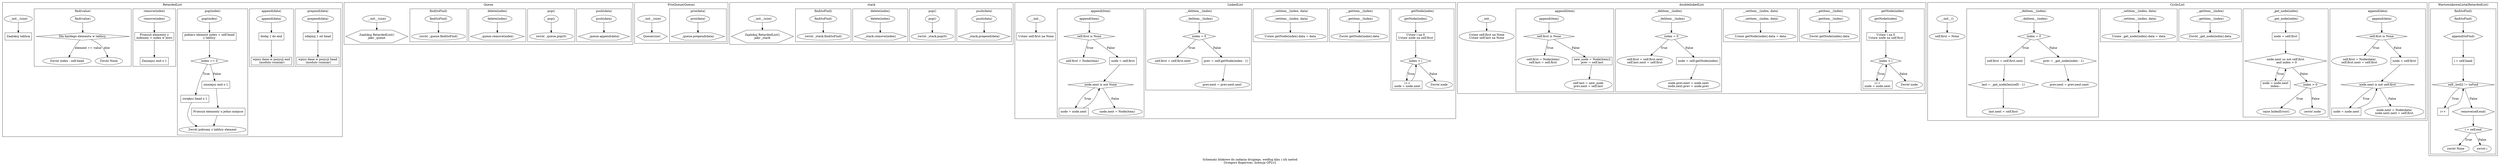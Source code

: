 digraph {
    compound=true;
    subgraph cluster_rlist {
        rlist_init [
            label="__init__(size)"
            shape="oval"
        ]
            rlist_init_alloc [
                label="Zaalokuj tablicę"
                shape="rect"
            ]
            rlist_init -> rlist_init_alloc;
        label = "RetardedList"
        subgraph cluster_rlist_prepend {
            rlist_prepend [
                label="prepend(data)"
                shape="oval"
            ]
                rlist_prepend_min [
                    label="odejmij 1 od head"
                    shape="rect"
                ]
                rlist_prepend -> rlist_prepend_min;
                    rlist_prepend_add [
                        label="wpisz dane w pozycji head\n (modulo rozmiar)"
                        shape="rect"
                    ]
                    rlist_prepend_min -> rlist_prepend_add;
            label = "prepend(data)"
        }

        subgraph cluster_rlist_append {
            rlist_append [
                label="append(data)"
                shape="oval"
            ]
                rlist_append_min [
                    label="dodaj 1 do end"
                    shape="rect"
                ]
                rlist_append -> rlist_append_min;
                    rlist_append_add [
                        label="wpisz dane w pozycji end\n (modulo rozmiar)"
                        shape="rect"
                    ]
                    rlist_append_min -> rlist_append_add;
            label="append(data)"
        }

        subgraph cluster_rlist_pop {
            rlist_pop [
                label="pop(index)"
                shape="oval"
            ]
                rlist_pop_1 [
                    label="pobierz element index + self.head\nz tablicy"
                    shape="rect"
                ]
                rlist_pop -> rlist_pop_1;
                    rlist_pop_2 [
                        label="index == 0"
                        shape="diamond"
                    ]
                    rlist_pop_1 -> rlist_pop_2;
                        rlist_pop_3a [
                            label="zwiększ head o 1"
                            shape="rect"
                        ]
                            rlist_pop_2 -> rlist_pop_3a [label="True"];
                        rlist_pop_3b [
                            label="zmniejsz end o 1"
                            shape="rect"
                        ]
                            rlist_pop_2 -> rlist_pop_3b [label="False"];
                            rlist_pop_4b [
                                label="Przesuń elementy o jedno miejsce"
                                shape="rect"
                            ]
                                rlist_pop_3b -> rlist_pop_4b;
                        rlist_pop_return [
                            label="Zwróć pobrany z tablicy element"
                            shape="oval"
                        ]
                            rlist_pop_3a -> rlist_pop_return;
                            rlist_pop_4b -> rlist_pop_return;
            label="pop(index)"
        }

        subgraph cluster_rlist_remove {
            rlist_remove [
                label="remove(index)"
                shape="oval"
            ]
                rlist_remove1 [
                    label="Przesuń elementy z\nindexem > index w lewo"
                    shape="rect"
                ]
                    rlist_remove -> rlist_remove1;
                    rlist_remove2 [
                        label="Zmniejsz end o 1"
                        shape="rect"
                    ]
                        rlist_remove1 -> rlist_remove2;
            label="remove(index)"
        }

        subgraph cluster_rlist_find {
            rlist_find [
                label="find(value)"
                shape="oval"
            ]
                rlist_find1 [
                    label="Dla każdego elementu w tablicy:"
                    shape="diamond"
                ]
                    rlist_find -> rlist_find1;
                    rlist_find2 [
                        label="Zwróć index - self.head"
                        shape="oval"
                    ]
                        rlist_find1 -> rlist_find2 [
                            label="element == value"
                        ]
                    rlist_find3 [
                        label="Zwróć None"
                        shape="oval"
                    ]
                        rlist_find1 -> rlist_find3 [
                            label="else"
                        ]
            label="find(value)"
        }
    }

    subgraph cluster_queue {
        queue_init [
            label="__init__(size)"
            shape="oval"
        ]
            queue_init_2 [
                label="Zaalokuj RetardedList()\njako _queue"
                shape="hexagon"
            ]
            queue_init -> queue_init_2;
        
        subgraph cluster_queue_push {
            queue_push [
                label="push(data)"
                shape="oval"
            ]
                queue_push_2 [
                    label="_queue.append(data)"
                    shape="hexagon"
                ]
                queue_push -> queue_push_2;
            label="push(data)"
        }

        subgraph cluster_queue_pop {
            queue_pop [
                label="pop()"
                shape="oval"
            ]
                queue_pop_2 [
                    label="zwróć _queue.pop(0)"
                    shape="oval"
                ]
                queue_pop -> queue_pop_2;
            label="pop()"
        }

        subgraph cluster_queue_delete {
            queue_delete [
                label="delete(index)"
                shape="oval"
            ]
                queue_delete_2 [
                    label="_queue.remove(index)"
                    shape="hexagon"
                ]
                queue_delete -> queue_delete_2;
            label="delete(index)"
        }

        subgraph cluster_queue_find {
            queue_find [
                label="find(toFind)"
                shape="oval"
            ]
                queue_find_2 [
                    label="zwróć _queue.find(toFind)"
                    shape="oval"
                ]
                queue_find -> queue_find_2;
            label="find(toFind)"
        }
        label="Queue"
    }

    subgraph cluster_prioqueue {
        prioqueue_init [
            label="__init__(size)"
            shape="oval"
        ]
            prioqueue_init_2 [
                label="Queue(size)"
                shape="hexagon"
            ]
            prioqueue_init -> prioqueue_init_2;
        subgraph cluster_prioqueue_prio {
            prioqueue_prio [
                label="prio(data)"
                shape="oval"
            ]
                prioqueue_prio_2 [
                    label="_queue.prepend(data)"
                    shape="hexagon"
                ]
                prioqueue_prio -> prioqueue_prio_2;
            label="prio(data)"
        }
        label="PrioQueue(Queue)"
    }

    subgraph cluster_stack {
        stack_init [
            label="__init__(size)"
            shape="oval"
        ]
            stack_init_2 [
                label="Zaalokuj RetardedList()\njako _stack"
                shape="hexagon"
            ]
            stack_init -> stack_init_2;
        
        subgraph cluster_stack_push {
            stack_push [
                label="push(data)"
                shape="oval"
            ]
                stack_push_2 [
                    label="_stack.prepend(data)"
                    shape="hexagon"
                ]
                stack_push -> stack_push_2;
            label="push(data)"
        }

        subgraph cluster_stack_pop {
            stack_pop [
                label="pop()"
                shape="oval"
            ]
                stack_pop_2 [
                    label="zwróć _stack.pop(0)"
                    shape="oval"
                ]
                stack_pop -> stack_pop_2;
            label="pop()"
        }

        subgraph cluster_stack_delete {
            stack_delete [
                label="delete(index)"
                shape="oval"
            ]
                stack_delete_2 [
                    label="_stack.remove(index)"
                    shape="hexagon"
                ]
                stack_delete -> stack_delete_2;
            label="delete(index)"
        }

        subgraph cluster_stack_find {
            stack_find [
                label="find(toFind)"
                shape="oval"
            ]
                stack_find_2 [
                    label="zwróć _stack.find(toFind)"
                    shape="oval"
                ]
                stack_find -> stack_find_2;
            label="find(toFind)"
        }
        label="stack"
    }

    subgraph cluster_linked {
        linked_init [
            label="__init__"
            shape="oval"
        ]
            linked_init2 [
                label="Ustaw self.first na None"
                shape="rect"
            ]
            linked_init -> linked_init2;

        subgraph cluster_linked_getnode {
            linked_getnode [
                label="getNode(index)"
                shape="oval"
            ]
                linked_getnode2 [
                    label="Ustaw i na 0\nUstaw node na self.first"
                    shape="rect"
                ]
                linked_getnode -> linked_getnode2;
                    linked_getnode3 [
                        label="index > i"
                        shape="diamond"
                    ]
                    linked_getnode2 -> linked_getnode3;
                        linked_getnode4 [
                            label="i++\nnode = node.next"
                            shape="rect"
                        ]
                            linked_getnode3 -> linked_getnode4 [label="True"];
                            linked_getnode4 -> linked_getnode3;
                        linked_getnode5 [
                            label="Zwróć node"
                            shape="oval"
                        ]
                        linked_getnode3 -> linked_getnode5 [label="False"];
            label="getNode(index)"
        }

        subgraph cluster_linked_getitem {
            linked_getitem [
                label="__getitem__(index)"
                shape="oval"
            ]
                linked_getitem2 [
                    label="Zwróć getNode(index).data"
                    shape="oval"
                ]
                linked_getitem->linked_getitem2;
            label="__getitem__(index)"
        }

        subgraph cluster_linked_setitem {
            linked_setitem [
                label="__setitem__(index, data)"
                shape="oval"
            ]
                linked_setitem2 [
                    label="Ustaw getNode(index).data = data"
                    shape="oval"
                ]
                linked_setitem->linked_setitem2;
            label="__setitem__(index, data)"
        }

        subgraph cluster_linked_delitem {
            linked_delitem [
                label="__delitem__(index)"
                shape="oval"
            ]
                linked_delitem2 [
                    label="index = 0"
                    shape="diamond"
                ]
                    linked_delitem -> linked_delitem2;
                    linked_delitem3a [
                        label="self.first = self.first.next"
                        shape="oval"
                    ]
                        linked_delitem2 -> linked_delitem3a [label="True"];
                    linked_delitem3b [
                        label="prev = self.getNode(index - 1)"
                        shape="rect"
                    ]
                        linked_delitem2 -> linked_delitem3b [label="False"];
                        linked_delitem4b [
                            label="prev.next = prev.next.next"
                            shape="oval"
                        ]
                            linked_delitem3b -> linked_delitem4b;
            label="__delitem__(index)"
        }

        subgraph cluster_linked_append {
            linked_append [
                label="append(item)"
                shape="oval"
            ]
                linked_append2 [
                    label="self.first is None"
                    shape="diamond"
                ]
                    linked_append -> linked_append2;
                    linked_append3a [
                        label="self.first = Node(item)"
                        shape="oval"
                    ]
                        linked_append2 -> linked_append3a [label="True"]
                    linked_append3b [
                        label="node = self.first"
                        shape="rect"
                    ]
                        linked_append2 -> linked_append3b [label="False"]
                        linked_append4b [
                            label="node.next is not None"
                            shape="diamond"
                        ]
                            linked_append3b -> linked_append4b;
                            linked_append5ba [
                                label="node = node.next"
                                shape="rect"
                            ]
                                linked_append4b -> linked_append5ba [label=True]
                                linked_append5ba -> linked_append4b;
                            linked_append5b [
                                label="node.next = Node(item)"
                                shape="oval"
                            ]
                                linked_append4b -> linked_append5b [label=False]
            label="append(item)"
        }
        label="LinkedList"
    }

    subgraph cluster_doublelinked {
        doublelinked_init [
            label="__init__"
            shape="oval"
        ]
            doublelinked_init2 [
                label="Ustaw self.first na None\nUstaw self.last na None"
                shape="oval"
            ]
            doublelinked_init -> doublelinked_init2;

        subgraph cluster_doublelinked_getnode {
            doublelinked_getnode [
                label="getNode(index)"
                shape="oval"
            ]
                doublelinked_getnode2 [
                    label="Ustaw i na 0\nUstaw node na self.first"
                    shape="rect"
                ]
                doublelinked_getnode -> doublelinked_getnode2;
                    doublelinked_getnode3 [
                        label="index > i"
                        shape="diamond"
                    ]
                    doublelinked_getnode2 -> doublelinked_getnode3;
                        doublelinked_getnode4 [
                            label="i++\nnode = node.next"
                            shape="rect"
                        ]
                            doublelinked_getnode3 -> doublelinked_getnode4 [label="True"];
                            doublelinked_getnode4 -> doublelinked_getnode3;
                        doublelinked_getnode5 [
                            label="Zwróć node"
                            shape="oval"
                        ]
                        doublelinked_getnode3 -> doublelinked_getnode5 [label="False"];
            label="getNode(index)"
        }

        subgraph cluster_doublelinked_getitem {
            doublelinked_getitem [
                label="__getitem__(index)"
                shape="oval"
            ]
                doublelinked_getitem2 [
                    label="Zwróć getNode(index).data"
                    shape="oval"
                ]
                doublelinked_getitem->doublelinked_getitem2;
            label="__getitem__(index)"
        }

        subgraph cluster_doublelinked_setitem {
            doublelinked_setitem [
                label="__setitem__(index, data)"
                shape="oval"
            ]
                doublelinked_setitem2 [
                    label="Ustaw getNode(index).data = data"
                    shape="oval"
                ]
                doublelinked_setitem->doublelinked_setitem2;
            label="__setitem__(index, data)"
        }

        subgraph cluster_doublelinked_delitem {
            doublelinked_delitem [
                label="__delitem__(index)"
                shape="oval"
            ]
                doublelinked_delitem2 [
                    label="index = 0"
                    shape="diamond"
                ]
                    doublelinked_delitem -> doublelinked_delitem2;
                    doublelinked_delitem3a [
                        label="self.first = self.first.next\nself.last.next = self.first"
                        shape="oval"
                    ]
                        doublelinked_delitem2 -> doublelinked_delitem3a [label="True"];
                    doublelinked_delitem3b [
                        label="node = self.getNode(index)"
                        shape="rect"
                    ]
                        doublelinked_delitem2 -> doublelinked_delitem3b [label="False"];
                        doublelinked_delitem4b [
                            label="node.prev.next = node.next\nnode.next.prev = node.prev"
                            shape="oval"
                        ]
                            doublelinked_delitem3b -> doublelinked_delitem4b;
            label="__delitem__(index)"
        }

        subgraph cluster_doublelinked_append {
            doublelinked_append [
                label="append(item)"
                shape="oval"
            ]
                doublelinked_append2 [
                    label="self.first is None"
                    shape="diamond"
                ]
                    doublelinked_append -> doublelinked_append2;
                    doublelinked_append3a [
                        label="self.first = Node(item)\nself.last = self.first"
                        shape="oval"
                    ]
                        doublelinked_append2 -> doublelinked_append3a [label="True"]
                    doublelinked_append3b [
                        label="new_node = Node(item)]\nprev = self.last"
                        shape="rect"
                    ]   
                        doublelinked_append2 -> doublelinked_append3b [label="False"]
                        doublelinked_append4 [
                            label="self.last = new_node\nprev.next = self.last"
                            shape="oval"
                        ]  
                            doublelinked_append3b -> doublelinked_append4;
            label="append(item)"
        }
        label="doublelinkedList"
    }

    subgraph cluster_cyclic {
        cyclic_init [label="__init__()", shape="oval"]
            cyclic_init2 [label="self.first = None", shape="oval"]
                cyclic_init -> cyclic_init2;

        subgraph cluster_cyclic_append {
            cyclic_append [label="append(data)", shape="oval"]
                cyclic_append2 [label="self.first is None", shape="diamond"]
                    cyclic_append -> cyclic_append2;
                    cyclic_append3a [
                        label="self.first = Node(data)\nself.first.next = self.first"
                        shape="oval"
                    ]
                        cyclic_append2 -> cyclic_append3a [label="True"]
                    cyclic_append3b [
                        label="node = self.first"
                        shape="rect"
                    ]  
                        cyclic_append2 -> cyclic_append3b [label="False"]
                        cyclic_append4 [
                            label="node.next is not self.first"
                            shape=diamond
                        ]
                            cyclic_append3b -> cyclic_append4;
                            cyclic_append5a [
                                label="node = node.next"
                                shape=rect
                            ]
                                cyclic_append4 -> cyclic_append5a [label="True"]
                                cyclic_append5a -> cyclic_append4;
                            cyclic_append5 [
                                label="node.next = Node(data)\nnode.next.next = self.first"
                                shape=oval
                            ]
                                cyclic_append4 -> cyclic_append5 [label="False"]
            label="append(data)"
        }

        subgraph cluster_cyclic_getnode {
            cyclic_getnode [label="_get_node(index)", shape=oval]
                cyclic_getnode2 [label="node = self.first", shape=rect]
                    cyclic_getnode -> cyclic_getnode2;
                    cyclic_getnode3 [
                        label="node.next us not self.first\n  and index > 0"
                        shape="diamond"
                    ]
                        cyclic_getnode2 -> cyclic_getnode3;
                        cyclic_getnode4a [
                            label="node = node.next\nindex--"
                            shape=rect
                        ]
                            cyclic_getnode3 -> cyclic_getnode4a [label="True"]
                            cyclic_getnode4a -> cyclic_getnode3;
                        cyclic_getnode4 [
                            label="index > 0"
                            shape=diamond
                        ]
                            cyclic_getnode3 -> cyclic_getnode4 [label=False];
                            cyclic_getnode5a [
                                label="raise IndexError()"
                                shape=oval
                            ]   
                                cyclic_getnode4 -> cyclic_getnode5a [label=True];
                            cyclic_getnode5b [
                                label="zwróć node"
                                shape=oval
                            ]   
                                cyclic_getnode4 -> cyclic_getnode5b [label=False];
            label="_get_node(index)"
        }

        subgraph cluster_cyclic_getitem {
            cyclic_getitem [
                label="__getitem__(index)"
                shape="oval"
            ]
                cyclic_getitem2 [
                    label="Zwróć _get_node(index).data"
                    shape="oval"
                ]
                cyclic_getitem->cyclic_getitem2;
            label="__getitem__(index)"
        }

        subgraph cluster_cyclic_setitem {
            cyclic_setitem [
                label="__setitem__(index, data)"
                shape="oval"
            ]
                cyclic_setitem2 [
                    label="Ustaw _get_node(index).data = data"
                    shape="oval"
                ]
                cyclic_setitem->cyclic_setitem2;
            label="__setitem__(index, data)"
        }
        
        subgraph cluster_cyclic_delitem {
            cyclic_delitem [label="__delitem__(index)", shape=oval]
                cyclic_delitem1 [label="index = 0", shape=diamond]
                    cyclic_delitem -> cyclic_delitem1;
                    cyclic_delitem2a [
                        label="self.first = self.first.next"
                        shape=rect
                    ]
                        cyclic_delitem1 -> cyclic_delitem2a [label=True] 
                        cyclic_delitem3a [
                            label="last = _get_node(len(self) - 1)"
                            shape=hexagon
                        ]
                            cyclic_delitem2a -> cyclic_delitem3a
                            cyclic_delitem4a [
                                label="last.next = self.first"
                                shape=oval
                            ]
                                cyclic_delitem3a -> cyclic_delitem4a;
                    cyclic_delitem2b [
                        label="prev = _get_node(index - 1)" 
                        shape=hexagon
                    ]
                        cyclic_delitem1 -> cyclic_delitem2b [label=False]
                        cyclic_delitem3b [
                            label="prev.next = prev.next.next"
                            shape=oval
                        ]
                            cyclic_delitem2b -> cyclic_delitem3b;
            label="__delitem__(index)"
        }

        label="CyclicList"
    }

    subgraph cluster_wart {
        subgraph cluster_wart_find {
            wart_find [label="find(toFind)", shape=oval]
                wart_find2 [label="append(toFind)", shape=hexagon]
                    wart_find -> wart_find2;
                    wart_find3 [label="i = self.head", shape=rect]
                        wart_find2 -> wart_find3;
                        wart_find4 [label="self._list[i] != toFind", shape=diamond]
                            wart_find3 -> wart_find4;
                            wart_find5a [label="i++", shape=rect]
                                wart_find4 -> wart_find5a [label=True]
                                wart_find5a -> wart_find4;
                            wart_find5 [label="remove(self.end)", shape=hexagon]
                                wart_find4 -> wart_find5 [label=False]
                                wart_find6 [label="i = self.end", shape=diamond]
                                    wart_find5 -> wart_find6
                                    wart_find7a [
                                        label="zwróć None"
                                        shape=oval
                                    ]   
                                        wart_find6 -> wart_find7a [label=True]
                                    wart_find7b [
                                        label="zwróć i"
                                        shape=oval
                                    ]   
                                        wart_find6 -> wart_find7b [label=False]
            label="find(toFind)"
        }
        label="WartownikowaLista(RetardedList)"
    }
    label="Schematy blokowe do zadania drugiego, według klas i ich metod\nGrzegorz Koperwas, licencja GPLv2"
}
